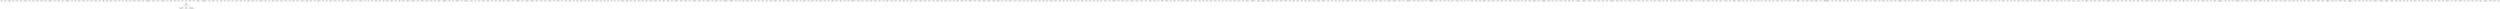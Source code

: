 digraph G {
  yx [ label="yx(3)" ];
  ee [ label="ee(2)" ];
  mgy [ label="mgy(3)" ];
  ik [ label="ik(1)" ];
  okz [ label="okz(1)" ];
  mf [ label="mf(9)" ];
  masf [ label="masf(1)" ];
  ql [ label="ql(64)" ];
  mq [ label="mq(9)" ];
  dfsx [ label="dfsx(1)" ];
  dy [ label="dy(16)" ];
  zd [ label="zd(1)" ];
  zymmr [ label="zymmr(1)" ];
  ue [ label="ue(1)" ];
  qtm [ label="qtm(2)" ];
  jd [ label="jd(1)" ];
  dpvbud [ label="dpvbud(1)" ];
  jjj [ label="jjj(2)" ];
  aj [ label="aj(1)" ];
  ekr [ label="ekr(2)" ];
  bizw [ label="bizw(1)" ];
  au [ label="au(5)" ];
  ryw [ label="ryw(1)" ];
  nuy [ label="nuy(1)" ];
  ug [ label="ug(3)" ];
  fijf [ label="fijf(1)" ];
  ulx [ label="ulx(1)" ];
  fjd [ label="fjd(1)" ];
  emk [ label="emk(1)" ];
  gx [ label="gx(2)" ];
  js [ label="js(1)" ];
  xk [ label="xk(1)" ];
  mz [ label="mz(1)" ];
  sbtp [ label="sbtp(1)" ];
  avql [ label="avql(1)" ];
  se [ label="se(4)" ];
  jdkmrvmk [ label="jdkmrvmk(1)" ];
  js [ label="js(1)" ];
  biz [ label="biz(2)" ];
  dvo [ label="dvo(1)" ];
  wmbxlt [ label="wmbxlt(2)" ];
  ko [ label="ko(1)" ];
  qd [ label="qd(2)" ];
  gbi [ label="gbi(1)" ];
  dl [ label="dl(1)" ];
  xv [ label="xv(3)" ];
  gr [ label="gr(5)" ];
  part [ label="part(2)" ];
  bj [ label="bj(5)" ];
  fp [ label="fp(5)" ];
  nrhjwt [ label="nrhjwt(1)" ];
  jznkjzngiz [ label="jznkjzngiz(1)" ];
  sc [ label="sc(1)" ];
  giyu [ label="giyu(1)" ];
  pv [ label="pv(1)" ];
  pw [ label="pw(4)" ];
  lq [ label="lq(3)" ];
  ql [ label="ql(2)" ];
  uwi [ label="uwi(2)" ];
  wt [ label="wt(5)" ];
  umx [ label="umx(1)" ];
  du [ label="du(9)" ];
  sn [ label="sn(3)" ];
  mkk [ label="mkk(1)" ];
  dle [ label="dle(2)" ];
  rl [ label="rl(2)" ];
  mvmhi [ label="mvmhi(1)" ];
  bu [ label="bu(1)" ];
  ec [ label="ec(1)" ];
  dlp [ label="dlp(1)" ];
  pl [ label="pl(72)" ];
  vclk [ label="vclk(2)" ];
  jjjhv [ label="jjjhv(2)" ];
  ry [ label="ry(1)" ];
  mh [ label="mh(2)" ];
  kco [ label="kco(1)" ];
  wwizw [ label="wwizw(1)" ];
  dax [ label="dax(3)" ];
  rn [ label="rn(4)" ];
  yw [ label="yw(1)" ];
  gizw [ label="gizw(4)" ];
  jjh [ label="jjh(1)" ];
  te [ label="te(1)" ];
  nkjz [ label="nkjz(1)" ];
  vfio [ label="vfio(1)" ];
  jd [ label="jd(3)" ];
  cyj [ label="cyj(1)" ];
  xgm [ label="xgm(1)" ];
  nkhb [ label="nkhb(1)" ];
  egn [ label="egn(1)" ];
  ey [ label="ey(44)" ];
  vmhm [ label="vmhm(1)" ];
  wi [ label="wi(3)" ];
  cl [ label="cl(1)" ];
  uz [ label="uz(1)" ];
  hst [ label="hst(5)" ];
  tp [ label="tp(1)" ];
  rsf [ label="rsf(1)" ];
  edu [ label="edu(1)" ];
  gy [ label="gy(1)" ];
  hr [ label="hr(4)" ];
  xgx [ label="xgx(1)" ];
  kfj [ label="kfj(1)" ];
  xgnyu [ label="xgnyu(1)" ];
  fyldum [ label="fyldum(1)" ];
  gp [ label="gp(1)" ];
  lqavd [ label="lqavd(1)" ];
  lehe [ label="lehe(1)" ];
  wb [ label="wb(8)" ];
  lkt [ label="lkt(1)" ];
  kjzdh [ label="kjzdh(1)" ];
  mq [ label="mq(1)" ];
  znkjznkj [ label="znkjznkj(1)" ];
  hj [ label="hj(1)" ];
  zq [ label="zq(1)" ];
  zznm [ label="zznm(1)" ];
  sr [ label="sr(1)" ];
  jjfmnjjin [ label="jjfmnjjin(1)" ];
  salmon [ label="salmon(1)" ];
  usd [ label="usd(1)" ];
  pwiseman [ label="pwiseman(1)" ];
  end [ label="end(1)" ];
  pw [ label="pw(1)" ];
  rs [ label="rs(1)" ];
  yyx [ label="yyx(1)" ];
  wwk [ label="wwk(1)" ];
  gwm [ label="gwm(2)" ];
  qy [ label="qy(1)" ];
  cla [ label="cla(1)" ];
  idk [ label="idk(2)" ];
  rdf [ label="rdf(1)" ];
  tvbud [ label="tvbud(1)" ];
  fvmk [ label="fvmk(1)" ];
  fjdkhb [ label="fjdkhb(1)" ];
  dw [ label="dw(1)" ];
  biz [ label="biz(12)" ];
  znkjz [ label="znkjz(2)" ];
  ivbudk [ label="ivbudk(2)" ];
  dl [ label="dl(1)" ];
  kmk [ label="kmk(1)" ];
  rnt [ label="rnt(1)" ];
  chu [ label="chu(1)" ];
  gizwt [ label="gizwt(1)" ];
  mj [ label="mj(1)" ];
  wm [ label="wm(9)" ];
  yz [ label="yz(1)" ];
  mu [ label="mu(6)" ];
  kqv [ label="kqv(1)" ];
  dle [ label="dle(1)" ];
  iz [ label="iz(2)" ];
  jzh [ label="jzh(1)" ];
  fijh [ label="fijh(2)" ];
  mj [ label="mj(1)" ];
  un [ label="un(1)" ];
  el [ label="el(3)" ];
  znb [ label="znb(4)" ];
  atm [ label="atm(1)" ];
  tg [ label="tg(5)" ];
  jla [ label="jla(1)" ];
  aq [ label="aq(4)" ];
  jf [ label="jf(4)" ];
  dj [ label="dj(1)" ];
  jq [ label="jq(2)" ];
  bhjn [ label="bhjn(4)" ];
  vmk [ label="vmk(1)" ];
  hp [ label="hp(1)" ];
  fax [ label="fax(1)" ];
  gn [ label="gn(2)" ];
  fql [ label="fql(3)" ];
  gy [ label="gy(35)" ];
  ejjjj [ label="ejjjj(1)" ];
  pnei [ label="pnei(5)" ];
  pmvc [ label="pmvc(1)" ];
  py [ label="py(4)" ];
  zdk [ label="zdk(1)" ];
  nrhj [ label="nrhj(1)" ];
  jjjj [ label="jjjj(1)" ];
  vjjjjjjjj [ label="vjjjjjjjj(1)" ];
  kbdi [ label="kbdi(1)" ];
  jjjjk [ label="jjjjk(1)" ];
  rot [ label="rot(1)" ];
  max [ label="max(355)" ];
  vbtm [ label="vbtm(4)" ];
  kh [ label="kh(1)" ];
  wmbs [ label="wmbs(1)" ];
  ea [ label="ea(1)" ];
  ggb [ label="ggb(2)" ];
  nm [ label="nm(1)" ];
  tmvbgtc [ label="tmvbgtc(1)" ];
  pvbudk [ label="pvbudk(2)" ];
  di [ label="di(19)" ];
  vy [ label="vy(1)" ];
  tbk [ label="tbk(1)" ];
  jjjjh [ label="jjjjh(1)" ];
  nx [ label="nx(4)" ];
  vn [ label="vn(2)" ];
  nb [ label="nb(7)" ];
  mv [ label="mv(5)" ];
  pto [ label="pto(1)" ];
  udy [ label="udy(1)" ];
  mkhc [ label="mkhc(1)" ];
  gx [ label="gx(7)" ];
  chx [ label="chx(1)" ];
  sll [ label="sll(1)" ];
  svbgt [ label="svbgt(1)" ];
  mk [ label="mk(13)" ];
  ek [ label="ek(4)" ];
  zi [ label="zi(2)" ];
  bnkj [ label="bnkj(1)" ];
  jjo [ label="jjo(1)" ];
  jjfzj [ label="jjfzj(1)" ];
  giz [ label="giz(56)" ];
  slqn [ label="slqn(1)" ];
  klk [ label="klk(1)" ];
  kt [ label="kt(2)" ];
  cliff [ label="cliff(1)" ];
  qq [ label="qq(17)" ];
  fpl [ label="fpl(2)" ];
  vlv [ label="vlv(5)" ];
  ap [ label="ap(5)" ];
  divbudk [ label="divbudk(1)" ];
  rma [ label="rma(2)" ];
  anv [ label="anv(1)" ];
  zum [ label="zum(1)" ];
  ggx [ label="ggx(1)" ];
  ma [ label="ma(1)" ];
  qqn [ label="qqn(1)" ];
  tl [ label="tl(1)" ];
  ghjn [ label="ghjn(1)" ];
  gwa [ label="gwa(1)" ];
  pd [ label="pd(1)" ];
  tcv [ label="tcv(2)" ];
  mb [ label="mb(9)" ];
  xj [ label="xj(1)" ];
  gizwt [ label="gizwt(1)" ];
  nxy [ label="nxy(2)" ];
  xgizit [ label="xgizit(1)" ];
  khbu [ label="khbu(1)" ];
  lk [ label="lk(25)" ];
  nhvj [ label="nhvj(1)" ];
  fyn [ label="fyn(1)" ];
  xgg [ label="xgg(2)" ];
  xp [ label="xp(1)" ];
  nchz [ label="nchz(1)" ];
  cdy [ label="cdy(1)" ];
  lv [ label="lv(3)" ];
  zdh [ label="zdh(1)" ];
  bhj [ label="bhj(1)" ];
  vmk [ label="vmk(1)" ];
  hb [ label="hb(1)" ];
  vmk [ label="vmk(8)" ];
  spekr [ label="spekr(1)" ];
  cxd [ label="cxd(4)" ];
  jjjjjd [ label="jjjjjd(1)" ];
  kjznb [ label="kjznb(1)" ];
  msvlv [ label="msvlv(2)" ];
  mwt [ label="mwt(3)" ];
  hm [ label="hm(15)" ];
  rq [ label="rq(1)" ];
  ws [ label="ws(2)" ];
  bnkhc [ label="bnkhc(1)" ];
  fynv [ label="fynv(2)" ];
  znax [ label="znax(1)" ];
  cjjj [ label="cjjj(1)" ];
  lt [ label="lt(1)" ];
  kn [ label="kn(10)" ];
  fyb [ label="fyb(1)" ];
  vax [ label="vax(1)" ];
  fx [ label="fx(1)" ];
  tc [ label="tc(9)" ];
  mgq [ label="mgq(1)" ];
  ivmk [ label="ivmk(1)" ];
  bn [ label="bn(2)" ];
  lm [ label="lm(2)" ];
  jjjhv [ label="jjjhv(1)" ];
  ce [ label="ce(1)" ];
  ty [ label="ty(1)" ];
  gk [ label="gk(11)" ];
  wt [ label="wt(1)" ];
  tn [ label="tn(3)" ];
  hmk [ label="hmk(1)" ];
  ltq [ label="ltq(2)" ];
  udy [ label="udy(1)" ];
  lb [ label="lb(1)" ];
  wri [ label="wri(1)" ];
  ivf [ label="ivf(1)" ];
  ph [ label="ph(4)" ];
  qkfj [ label="qkfj(1)" ];
  md [ label="md(1)" ];
  dvhpw [ label="dvhpw(1)" ];
  ib [ label="ib(3)" ];
  ivbvl [ label="ivbvl(1)" ];
  rfio [ label="rfio(1)" ];
  wmbxn [ label="wmbxn(1)" ];
  ptm [ label="ptm(1)" ];
  mvbf [ label="mvbf(1)" ];
  chz [ label="chz(5)" ];
  ue [ label="ue(7)" ];
  okya [ label="okya(1)" ];
  jjhv [ label="jjhv(1)" ];
  lx [ label="lx(1)" ];
  gph [ label="gph(2)" ];
  vbdi [ label="vbdi(3)" ];
  cy [ label="cy(4)" ];
  un [ label="un(2)" ];
  pne [ label="pne(7)" ];
  rw [ label="rw(2)" ];
  dyey [ label="dyey(1)" ];
  kfhd [ label="kfhd(3)" ];
  uy [ label="uy(8)" ];
  qtct [ label="qtct(1)" ];
  wc [ label="wc(1)" ];
  hk [ label="hk(1)" ];
  gq [ label="gq(1)" ];
  rl [ label="rl(12)" ];
  zi [ label="zi(1)" ];
  oqo [ label="oqo(1)" ];
  mz [ label="mz(1)" ];
  km [ label="km(3)" ];
  fnc [ label="fnc(1)" ];
  cn [ label="cn(1)" ];
  gt [ label="gt(3)" ];
  ugr [ label="ugr(1)" ];
  tct [ label="tct(10)" ];
  nzju [ label="nzju(1)" ];
  eg [ label="eg(2)" ];
  lkerdi [ label="lkerdi(1)" ];
  jqqnqdvo [ label="jqqnqdvo(1)" ];
  mjjjj [ label="mjjjj(2)" ];
  ey [ label="ey(1)" ];
  jjjjjjjjr [ label="jjjjjjjjr(1)" ];
  nuy [ label="nuy(5)" ];
  mma [ label="mma(3)" ];
  fylk [ label="fylk(1)" ];
  bmp [ label="bmp(1)" ];
  sqk [ label="sqk(1)" ];
  mkfn [ label="mkfn(1)" ];
  xg [ label="xg(3)" ];
  bhj [ label="bhj(13)" ];
  md [ label="md(1)" ];
  gtc [ label="gtc(2)" ];
  sl [ label="sl(22)" ];
  rlk [ label="rlk(31)" ];
  aw [ label="aw(3)" ];
  hdu [ label="hdu(1)" ];
  vjjhv [ label="vjjhv(1)" ];
  spek [ label="spek(1)" ];
  hpum [ label="hpum(1)" ];
  cx [ label="cx(2)" ];
  vql [ label="vql(1)" ];
  bs [ label="bs(2)" ];
  ve [ label="ve(1)" ];
  blk [ label="blk(1)" ];
  mvbgt [ label="mvbgt(1)" ];
  gi [ label="gi(1)" ];
  ql [ label="ql(1)" ];
  kn [ label="kn(10)" ];
  yey [ label="yey(1)" ];
  apax [ label="apax(1)" ];
  yup [ label="yup(1)" ];
  sz [ label="sz(1)" ];
  rld [ label="rld(2)" ];
  kfij [ label="kfij(1)" ];
  ldfyn [ label="ldfyn(1)" ];
  rx [ label="rx(1)" ];
  wmxg [ label="wmxg(2)" ];
  bhjnuy [ label="bhjnuy(2)" ];
  wax [ label="wax(4)" ];
  fo [ label="fo(2)" ];
  vbdivmhm [ label="vbdivmhm(1)" ];
  fmn [ label="fmn(1)" ];
  mn [ label="mn(1)" ];
  ud [ label="ud(2)" ];
  rm [ label="rm(2)" ];
  jdkjznkhb [ label="jdkjznkhb(1)" ];
  zn [ label="zn(1)" ];
  znh [ label="znh(8)" ];
  tma [ label="tma(1)" ];
  tq [ label="tq(2)" ];
  eslx [ label="eslx(1)" ];
  mnuy [ label="mnuy(2)" ];
  yw [ label="yw(2)" ];
  cx [ label="cx(29)" ];
  fq [ label="fq(1)" ];
  ij [ label="ij(1)" ];
  le [ label="le(1)" ];
  gq [ label="gq(1)" ];
  mtm [ label="mtm(1)" ];
  qk [ label="qk(5)" ];
  qv [ label="qv(8)" ];
  pwax [ label="pwax(2)" ];
  udk [ label="udk(1)" ];
  xgiyu [ label="xgiyu(1)" ];
  ex [ label="ex(2)" ];
  lqn [ label="lqn(1)" ];
  dm [ label="dm(6)" ];
  giz [ label="giz(2)" ];
  zdkh [ label="zdkh(1)" ];
  xst [ label="xst(1)" ];
  jn [ label="jn(1)" ];
  nt [ label="nt(1)" ];
  nih [ label="nih(1)" ];
  tm [ label="tm(1)" ];
  kjznh [ label="kjznh(1)" ];
  hp [ label="hp(1)" ];
  mr [ label="mr(7)" ];
  pivbudk [ label="pivbudk(1)" ];
  mg [ label="mg(6)" ];
  eo [ label="eo(2)" ];
  wa [ label="wa(2)" ];
  wwiz [ label="wwiz(11)" ];
  yaj [ label="yaj(1)" ];
  kp [ label="kp(4)" ];
  di [ label="di(5)" ];
  fhd [ label="fhd(1)" ];
  wwhjnuy [ label="wwhjnuy(1)" ];
  ap [ label="ap(2)" ];
  gq [ label="gq(3)" ];
  qdvbgt [ label="qdvbgt(1)" ];
  mum [ label="mum(12)" ];
  mchz [ label="mchz(1)" ];
  jq [ label="jq(1)" ];
  qlz [ label="qlz(1)" ];
  sdy [ label="sdy(1)" ];
  fsx [ label="fsx(2)" ];
  qd [ label="qd(1)" ];
  erdivbud [ label="erdivbud(1)" ];
  fij [ label="fij(13)" ];
  glw [ label="glw(1)" ];
  uj [ label="uj(2)" ];
  ex [ label="ex(14)" ];
  rvmmr [ label="rvmmr(1)" ];
  qd [ label="qd(1)" ];
  mr [ label="mr(1)" ];
  jjb [ label="jjb(1)" ];
  hwgv [ label="hwgv(1)" ];
  axg [ label="axg(1)" ];
  kjz [ label="kjz(7)" ];
  zvb [ label="zvb(1)" ];
  lg [ label="lg(6)" ];
  gizigg [ label="gizigg(1)" ];
  bi [ label="bi(1)" ];
  fyl [ label="fyl(4)" ];
  dv [ label="dv(5)" ];
  dmh [ label="dmh(1)" ];
  bxlt [ label="bxlt(1)" ];
  lr [ label="lr(1)" ];
  jjjc [ label="jjjc(1)" ];
  slqfbq [ label="slqfbq(1)" ];
  vw [ label="vw(1)" ];
  hf [ label="hf(1)" ];
  slax [ label="slax(1)" ];
  divbdi [ label="divbdi(1)" ];
  ok [ label="ok(2)" ];
  jjjjj [ label="jjjjj(2)" ];
  mjjj [ label="mjjj(1)" ];
  mwwiz [ label="mwwiz(1)" ];
  vl [ label="vl(2)" ];
  pmfq [ label="pmfq(2)" ];
  aqph [ label="aqph(1)" ];
  su [ label="su(1)" ];
  aq [ label="aq(1)" ];
  gk [ label="gk(1)" ];
  xn [ label="xn(1)" ];
  mt [ label="mt(5)" ];
  mi [ label="mi(2)" ];
  ro [ label="ro(3)" ];
  va [ label="va(1)" ];
  qva [ label="qva(1)" ];
  ed [ label="ed(2)" ];
  kr [ label="kr(3)" ];
  tgwh [ label="tgwh(1)" ];
  om [ label="om(9)" ];
  cdy [ label="cdy(1)" ];
  ms [ label="ms(1)" ];
  mtx [ label="mtx(1)" ];
  br [ label="br(1)" ];
  fx [ label="fx(3)" ];
  slqfah [ label="slqfah(1)" ];
  avp [ label="avp(2)" ];
  ghj [ label="ghj(1)" ];
  jjnb [ label="jjnb(1)" ];
  rgqjqj [ label="rgqjqj(1)" ];
  sf [ label="sf(1)" ];
  fsx [ label="fsx(6)" ];
  pd [ label="pd(1)" ];
  jdkmrvmkfyw [ label="jdkmrvmkfyw(2)" ];
  bhjn [ label="bhjn(3)" ];
  nrhj [ label="nrhj(2)" ];
  yp [ label="yp(1)" ];
  rq [ label="rq(1)" ];
  jjji [ label="jjji(1)" ];
  dse [ label="dse(2)" ];
  yc [ label="yc(1)" ];
  sq [ label="sq(4)" ];
  ev [ label="ev(2)" ];
  dk [ label="dk(2)" ];
  nv [ label="nv(3)" ];
  rsc [ label="rsc(1)" ];
  dlxp [ label="dlxp(1)" ];
  rdi [ label="rdi(1)" ];
  eqtcv [ label="eqtcv(1)" ];
  rfi [ label="rfi(1)" ];
  khb [ label="khb(1)" ];
  ob [ label="ob(1)" ];
  fidu [ label="fidu(1)" ];
  kte [ label="kte(2)" ];
  mqfbql [ label="mqfbql(1)" ];
  ugx [ label="ugx(1)" ];
  ql [ label="ql(6)" ];
  hz [ label="hz(3)" ];
  lt [ label="lt(4)" ];
  lj [ label="lj(2)" ];
  mbxom [ label="mbxom(2)" ];
  khz [ label="khz(1)" ];
  fl [ label="fl(1)" ];
  vma [ label="vma(10)" ];
  tdy [ label="tdy(6)" ];
  eqtm [ label="eqtm(1)" ];
  ub [ label="ub(16)" ];
  klj [ label="klj(1)" ];
  qdvhpw [ label="qdvhpw(1)" ];
  wmz [ label="wmz(4)" ];
  gjg [ label="gjg(1)" ];
  uwb [ label="uwb(1)" ];
  muh [ label="muh(2)" ];
  tle [ label="tle(2)" ];
  eyb [ label="eyb(1)" ];
  mw [ label="mw(5)" ];
  bxax [ label="bxax(1)" ];
  uax [ label="uax(2)" ];
  vnc [ label="vnc(3)" ];
  bxlt [ label="bxlt(2)" ];
  ml [ label="ml(9)" ];
  uhxk [ label="uhxk(1)" ];
  wz [ label="wz(1)" ];
  ej [ label="ej(2)" ];
  ds [ label="ds(2)" ];
  udk [ label="udk(1)" ];
  eup [ label="eup(1)" ];
  ryn [ label="ryn(2)" ];
  um [ label="um(19)" ];
  ma [ label="ma(13)" ];
  jh [ label="jh(1)" ];
  uin [ label="uin(5)" ];
  mvbdi [ label="mvbdi(2)" ];
  asn [ label="asn(1)" ];
  fyn [ label="fyn(5)" ];
  cn [ label="cn(1)" ];
  znkj [ label="znkj(1)" ];
  cab [ label="cab(1)" ];
  mfsx [ label="mfsx(1)" ];
  hd [ label="hd(5)" ];
  ux [ label="ux(1)" ];
  hem [ label="hem(1)" ];
  axgg [ label="axgg(1)" ];
  mmr [ label="mmr(2)" ];
  ch [ label="ch(3)" ];
  mfyl [ label="mfyl(2)" ];
  gw [ label="gw(3)" ];
  bxn [ label="bxn(9)" ];
  qax [ label="qax(18)" ];
  rlh [ label="rlh(1)" ];
  divmhm [ label="divmhm(2)" ];
  vjjjj [ label="vjjjj(1)" ];
  mgr [ label="mgr(1)" ];
  kj [ label="kj(11)" ];
  rlkt [ label="rlkt(1)" ];
  jjc [ label="jjc(1)" ];
  ejb [ label="ejb(1)" ];
  py [ label="py(1)" ];
  ugiz [ label="ugiz(1)" ];
  vjh [ label="vjh(1)" ];
  vbdigiz [ label="vbdigiz(1)" ];
  wmbxlt [ label="wmbxlt(1)" ];
  qva [ label="qva(1)" ];
  yn [ label="yn(3)" ];
  st [ label="st(8)" ];
  ugu [ label="ugu(1)" ];
  fj [ label="fj(4)" ];
  rma [ label="rma(1)" ];
  ad [ label="ad(3)" ];
  svlv [ label="svlv(2)" ];
  roman [ label="roman(1)" ];
  yf [ label="yf(3)" ];
  dh [ label="dh(6)" ];
  aug [ label="aug(1)" ];
  vx [ label="vx(2)" ];
  zl [ label="zl(1)" ];
  jax [ label="jax(1)" ];
  ivbud [ label="ivbud(2)" ];
  dr [ label="dr(1)" ];
  ny [ label="ny(1)" ];
  pmf [ label="pmf(9)" ];
  jjjjjjjjjjjjjjj [ label="jjjjjjjjjjjjjjj(1)" ];
  sax [ label="sax(1)" ];
  ll [ label="ll(2)" ];
  ub [ label="ub(1)" ];
  hw [ label="hw(1)" ];
  mgphd [ label="mgphd(1)" ];
  xax [ label="xax(1)" ];
  zl [ label="zl(1)" ];
  hflvv [ label="hflvv(1)" ];
  dq [ label="dq(1)" ];
  tbxom [ label="tbxom(1)" ];
  jjhv [ label="jjhv(1)" ];
  bnkjz [ label="bnkjz(2)" ];
  jj [ label="jj(2)" ];
  fmk [ label="fmk(5)" ];
  uo [ label="uo(2)" ];
  mkg [ label="mkg(1)" ];
  cz [ label="cz(18)" ];
  mbxn [ label="mbxn(1)" ];
  mc [ label="mc(2)" ];
  mas [ label="mas(2)" ];
  df [ label="df(4)" ];
  mn [ label="mn(5)" ];
  lj [ label="lj(13)" ];
  qt [ label="qt(1)" ];
  uz [ label="uz(1)" ];
  hl [ label="hl(4)" ];
  nriz [ label="nriz(3)" ];
  wwhj [ label="wwhj(2)" ];
  mn [ label="mn(4)" ];
  ax [ label="ax(4931)" ];
  jjjjjj [ label="jjjjjj(1)" ];
  slqfbql [ label="slqfbql(1)" ];
  pg [ label="pg(2)" ];
  gu [ label="gu(1)" ];
  hesd [ label="hesd(2)" ];
  mde [ label="mde(1)" ];
  jjjjjjjjjjjjji [ label="jjjjjjjjjjjjji(1)" ];
  xpi [ label="xpi(1)" ];
  rsc [ label="rsc(1)" ];
  nux [ label="nux(2)" ];
  yj [ label="yj(5)" ];
  fxe [ label="fxe(1)" ];
  ne [ label="ne(4)" ];
  umuge [ label="umuge(1)" ];
  stvbudk [ label="stvbudk(1)" ];
  bxn [ label="bxn(2)" ];
  uz [ label="uz(5)" ];
  jjjc [ label="jjjc(1)" ];
  mkjznb [ label="mkjznb(1)" ];
  ml [ label="ml(1)" ];
  mmk [ label="mmk(4)" ];
  tdu [ label="tdu(4)" ];
  jrd [ label="jrd(1)" ];
  dm [ label="dm(2)" ];
  bj [ label="bj(12)" ];
  pi [ label="pi(2)" ];
  ef [ label="ef(2)" ];
  tb [ label="tb(2)" ];
  tbxn [ label="tbxn(1)" ];
  lc [ label="lc(3)" ];
  rlk [ label="rlk(2)" ];
  dum [ label="dum(3)" ];
  rl [ label="rl(2)" ];
  xggx [ label="xggx(1)" ];
  ez [ label="ez(4)" ];
  vo [ label="vo(2)" ];
  qhl [ label="qhl(1)" ];
  ghj [ label="ghj(10)" ];
  pt [ label="pt(2)" ];
  khbum [ label="khbum(1)" ];
  zj [ label="zj(1)" ];
  wey [ label="wey(1)" ];
  nkhbu [ label="nkhbu(1)" ];
  tm [ label="tm(75)" ];
  co [ label="co(1)" ];
  flv [ label="flv(1)" ];
  fhd [ label="fhd(1)" ];
  rtle [ label="rtle(1)" ];
  mp [ label="mp(8)" ];
  aqp [ label="aqp(1)" ];
  smpax [ label="smpax(1)" ];
  ud [ label="ud(4)" ];
  gr [ label="gr(1)" ];
  wmx [ label="wmx(2)" ];
  hj [ label="hj(1)" ];
  eq [ label="eq(6)" ];
  cd [ label="cd(1)" ];
  gr -> part [ label="1" ];
  part -> salmon [ label="1" ];
  part -> usd [ label="1" ];
  part -> pwiseman [ label="1" ];
}
